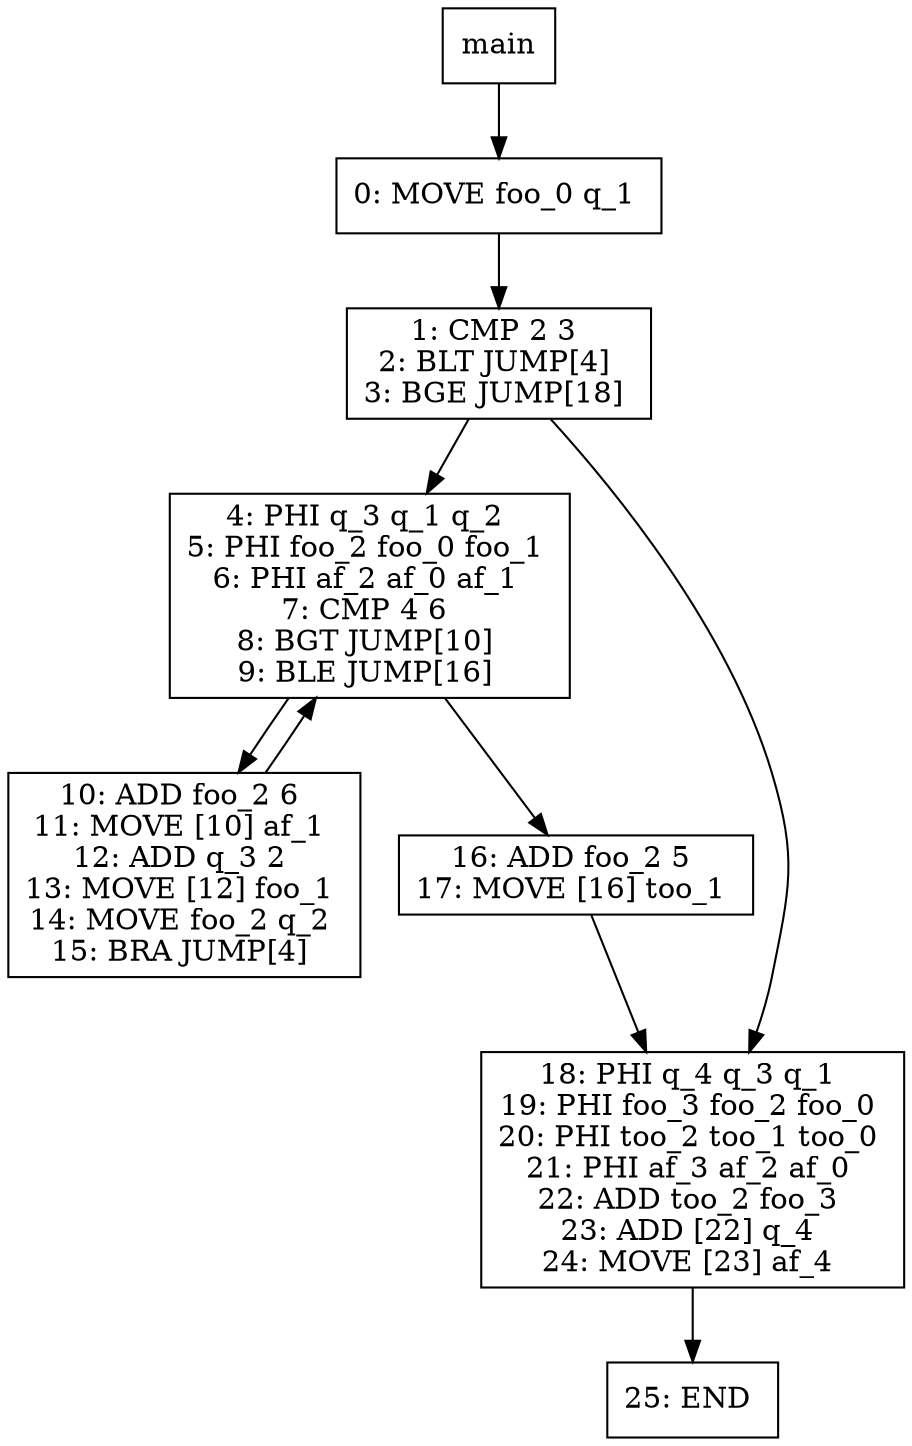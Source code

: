 digraph test029 {
node [shape=box]
1[label="main"]
1 -> 3
3[label="0: MOVE foo_0 q_1 
"]
3 -> 4
4[label="1: CMP 2 3 
2: BLT JUMP[4] 
3: BGE JUMP[18] 
"]
4 -> 6
6[label="4: PHI q_3 q_1 q_2 
5: PHI foo_2 foo_0 foo_1 
6: PHI af_2 af_0 af_1 
7: CMP 4 6 
8: BGT JUMP[10] 
9: BLE JUMP[16] 
"]
6 -> 8
8[label="10: ADD foo_2 6 
11: MOVE [10] af_1 
12: ADD q_3 2 
13: MOVE [12] foo_1 
14: MOVE foo_2 q_2 
15: BRA JUMP[4] 
"]
8 -> 6
6 -> 7
7[label="16: ADD foo_2 5 
17: MOVE [16] too_1 
"]
7 -> 5
5[label="18: PHI q_4 q_3 q_1 
19: PHI foo_3 foo_2 foo_0 
20: PHI too_2 too_1 too_0 
21: PHI af_3 af_2 af_0 
22: ADD too_2 foo_3 
23: ADD [22] q_4 
24: MOVE [23] af_4 
"]
5 -> 13
13[label="25: END 
"]
4 -> 5
}
